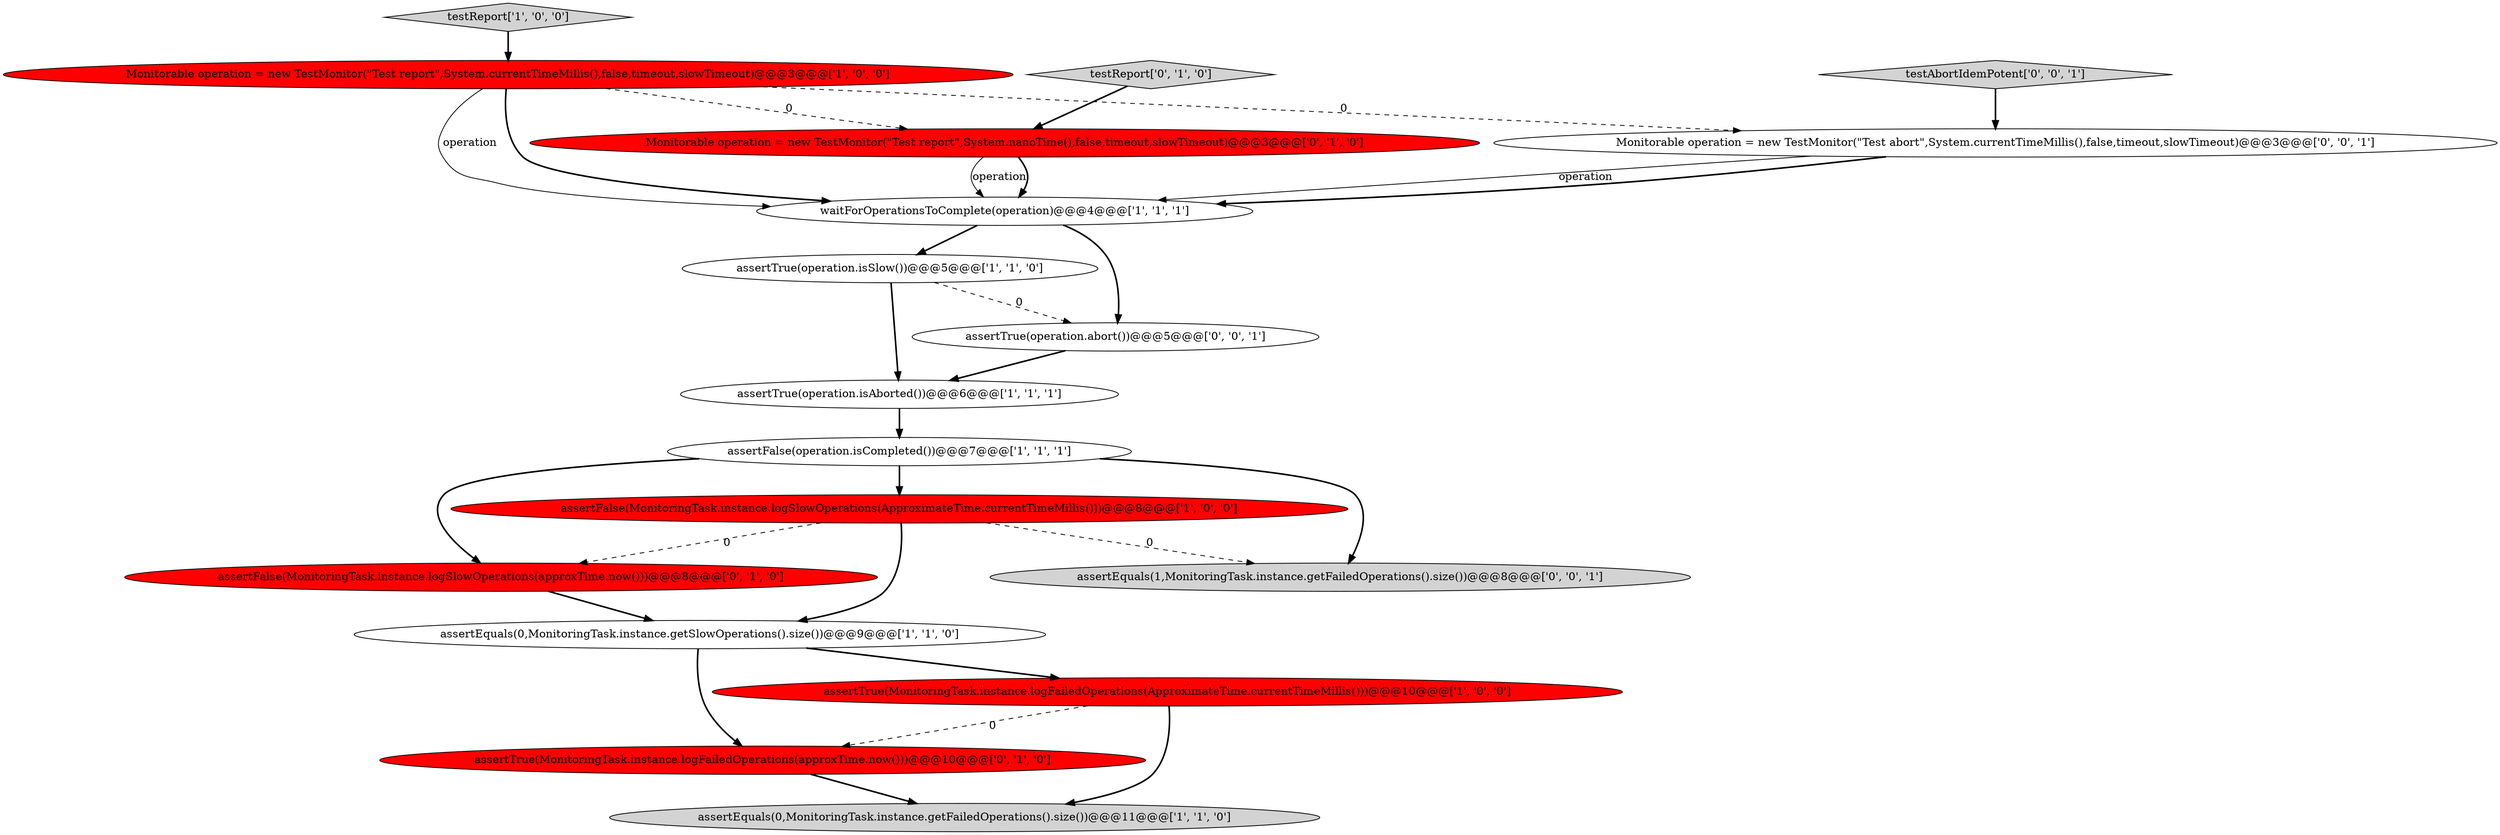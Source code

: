digraph {
12 [style = filled, label = "assertTrue(MonitoringTask.instance.logFailedOperations(approxTime.now()))@@@10@@@['0', '1', '0']", fillcolor = red, shape = ellipse image = "AAA1AAABBB2BBB"];
5 [style = filled, label = "assertFalse(operation.isCompleted())@@@7@@@['1', '1', '1']", fillcolor = white, shape = ellipse image = "AAA0AAABBB1BBB"];
2 [style = filled, label = "testReport['1', '0', '0']", fillcolor = lightgray, shape = diamond image = "AAA0AAABBB1BBB"];
13 [style = filled, label = "testReport['0', '1', '0']", fillcolor = lightgray, shape = diamond image = "AAA0AAABBB2BBB"];
3 [style = filled, label = "Monitorable operation = new TestMonitor(\"Test report\",System.currentTimeMillis(),false,timeout,slowTimeout)@@@3@@@['1', '0', '0']", fillcolor = red, shape = ellipse image = "AAA1AAABBB1BBB"];
0 [style = filled, label = "assertEquals(0,MonitoringTask.instance.getSlowOperations().size())@@@9@@@['1', '1', '0']", fillcolor = white, shape = ellipse image = "AAA0AAABBB1BBB"];
11 [style = filled, label = "assertFalse(MonitoringTask.instance.logSlowOperations(approxTime.now()))@@@8@@@['0', '1', '0']", fillcolor = red, shape = ellipse image = "AAA1AAABBB2BBB"];
10 [style = filled, label = "Monitorable operation = new TestMonitor(\"Test report\",System.nanoTime(),false,timeout,slowTimeout)@@@3@@@['0', '1', '0']", fillcolor = red, shape = ellipse image = "AAA1AAABBB2BBB"];
1 [style = filled, label = "assertEquals(0,MonitoringTask.instance.getFailedOperations().size())@@@11@@@['1', '1', '0']", fillcolor = lightgray, shape = ellipse image = "AAA0AAABBB1BBB"];
7 [style = filled, label = "assertFalse(MonitoringTask.instance.logSlowOperations(ApproximateTime.currentTimeMillis()))@@@8@@@['1', '0', '0']", fillcolor = red, shape = ellipse image = "AAA1AAABBB1BBB"];
15 [style = filled, label = "assertEquals(1,MonitoringTask.instance.getFailedOperations().size())@@@8@@@['0', '0', '1']", fillcolor = lightgray, shape = ellipse image = "AAA0AAABBB3BBB"];
8 [style = filled, label = "assertTrue(operation.isAborted())@@@6@@@['1', '1', '1']", fillcolor = white, shape = ellipse image = "AAA0AAABBB1BBB"];
6 [style = filled, label = "assertTrue(operation.isSlow())@@@5@@@['1', '1', '0']", fillcolor = white, shape = ellipse image = "AAA0AAABBB1BBB"];
14 [style = filled, label = "Monitorable operation = new TestMonitor(\"Test abort\",System.currentTimeMillis(),false,timeout,slowTimeout)@@@3@@@['0', '0', '1']", fillcolor = white, shape = ellipse image = "AAA0AAABBB3BBB"];
16 [style = filled, label = "assertTrue(operation.abort())@@@5@@@['0', '0', '1']", fillcolor = white, shape = ellipse image = "AAA0AAABBB3BBB"];
9 [style = filled, label = "assertTrue(MonitoringTask.instance.logFailedOperations(ApproximateTime.currentTimeMillis()))@@@10@@@['1', '0', '0']", fillcolor = red, shape = ellipse image = "AAA1AAABBB1BBB"];
17 [style = filled, label = "testAbortIdemPotent['0', '0', '1']", fillcolor = lightgray, shape = diamond image = "AAA0AAABBB3BBB"];
4 [style = filled, label = "waitForOperationsToComplete(operation)@@@4@@@['1', '1', '1']", fillcolor = white, shape = ellipse image = "AAA0AAABBB1BBB"];
13->10 [style = bold, label=""];
0->9 [style = bold, label=""];
16->8 [style = bold, label=""];
4->6 [style = bold, label=""];
0->12 [style = bold, label=""];
2->3 [style = bold, label=""];
3->4 [style = solid, label="operation"];
7->11 [style = dashed, label="0"];
5->15 [style = bold, label=""];
7->0 [style = bold, label=""];
10->4 [style = solid, label="operation"];
14->4 [style = solid, label="operation"];
12->1 [style = bold, label=""];
3->4 [style = bold, label=""];
11->0 [style = bold, label=""];
6->16 [style = dashed, label="0"];
8->5 [style = bold, label=""];
17->14 [style = bold, label=""];
6->8 [style = bold, label=""];
10->4 [style = bold, label=""];
7->15 [style = dashed, label="0"];
5->7 [style = bold, label=""];
5->11 [style = bold, label=""];
3->10 [style = dashed, label="0"];
9->12 [style = dashed, label="0"];
3->14 [style = dashed, label="0"];
9->1 [style = bold, label=""];
4->16 [style = bold, label=""];
14->4 [style = bold, label=""];
}
